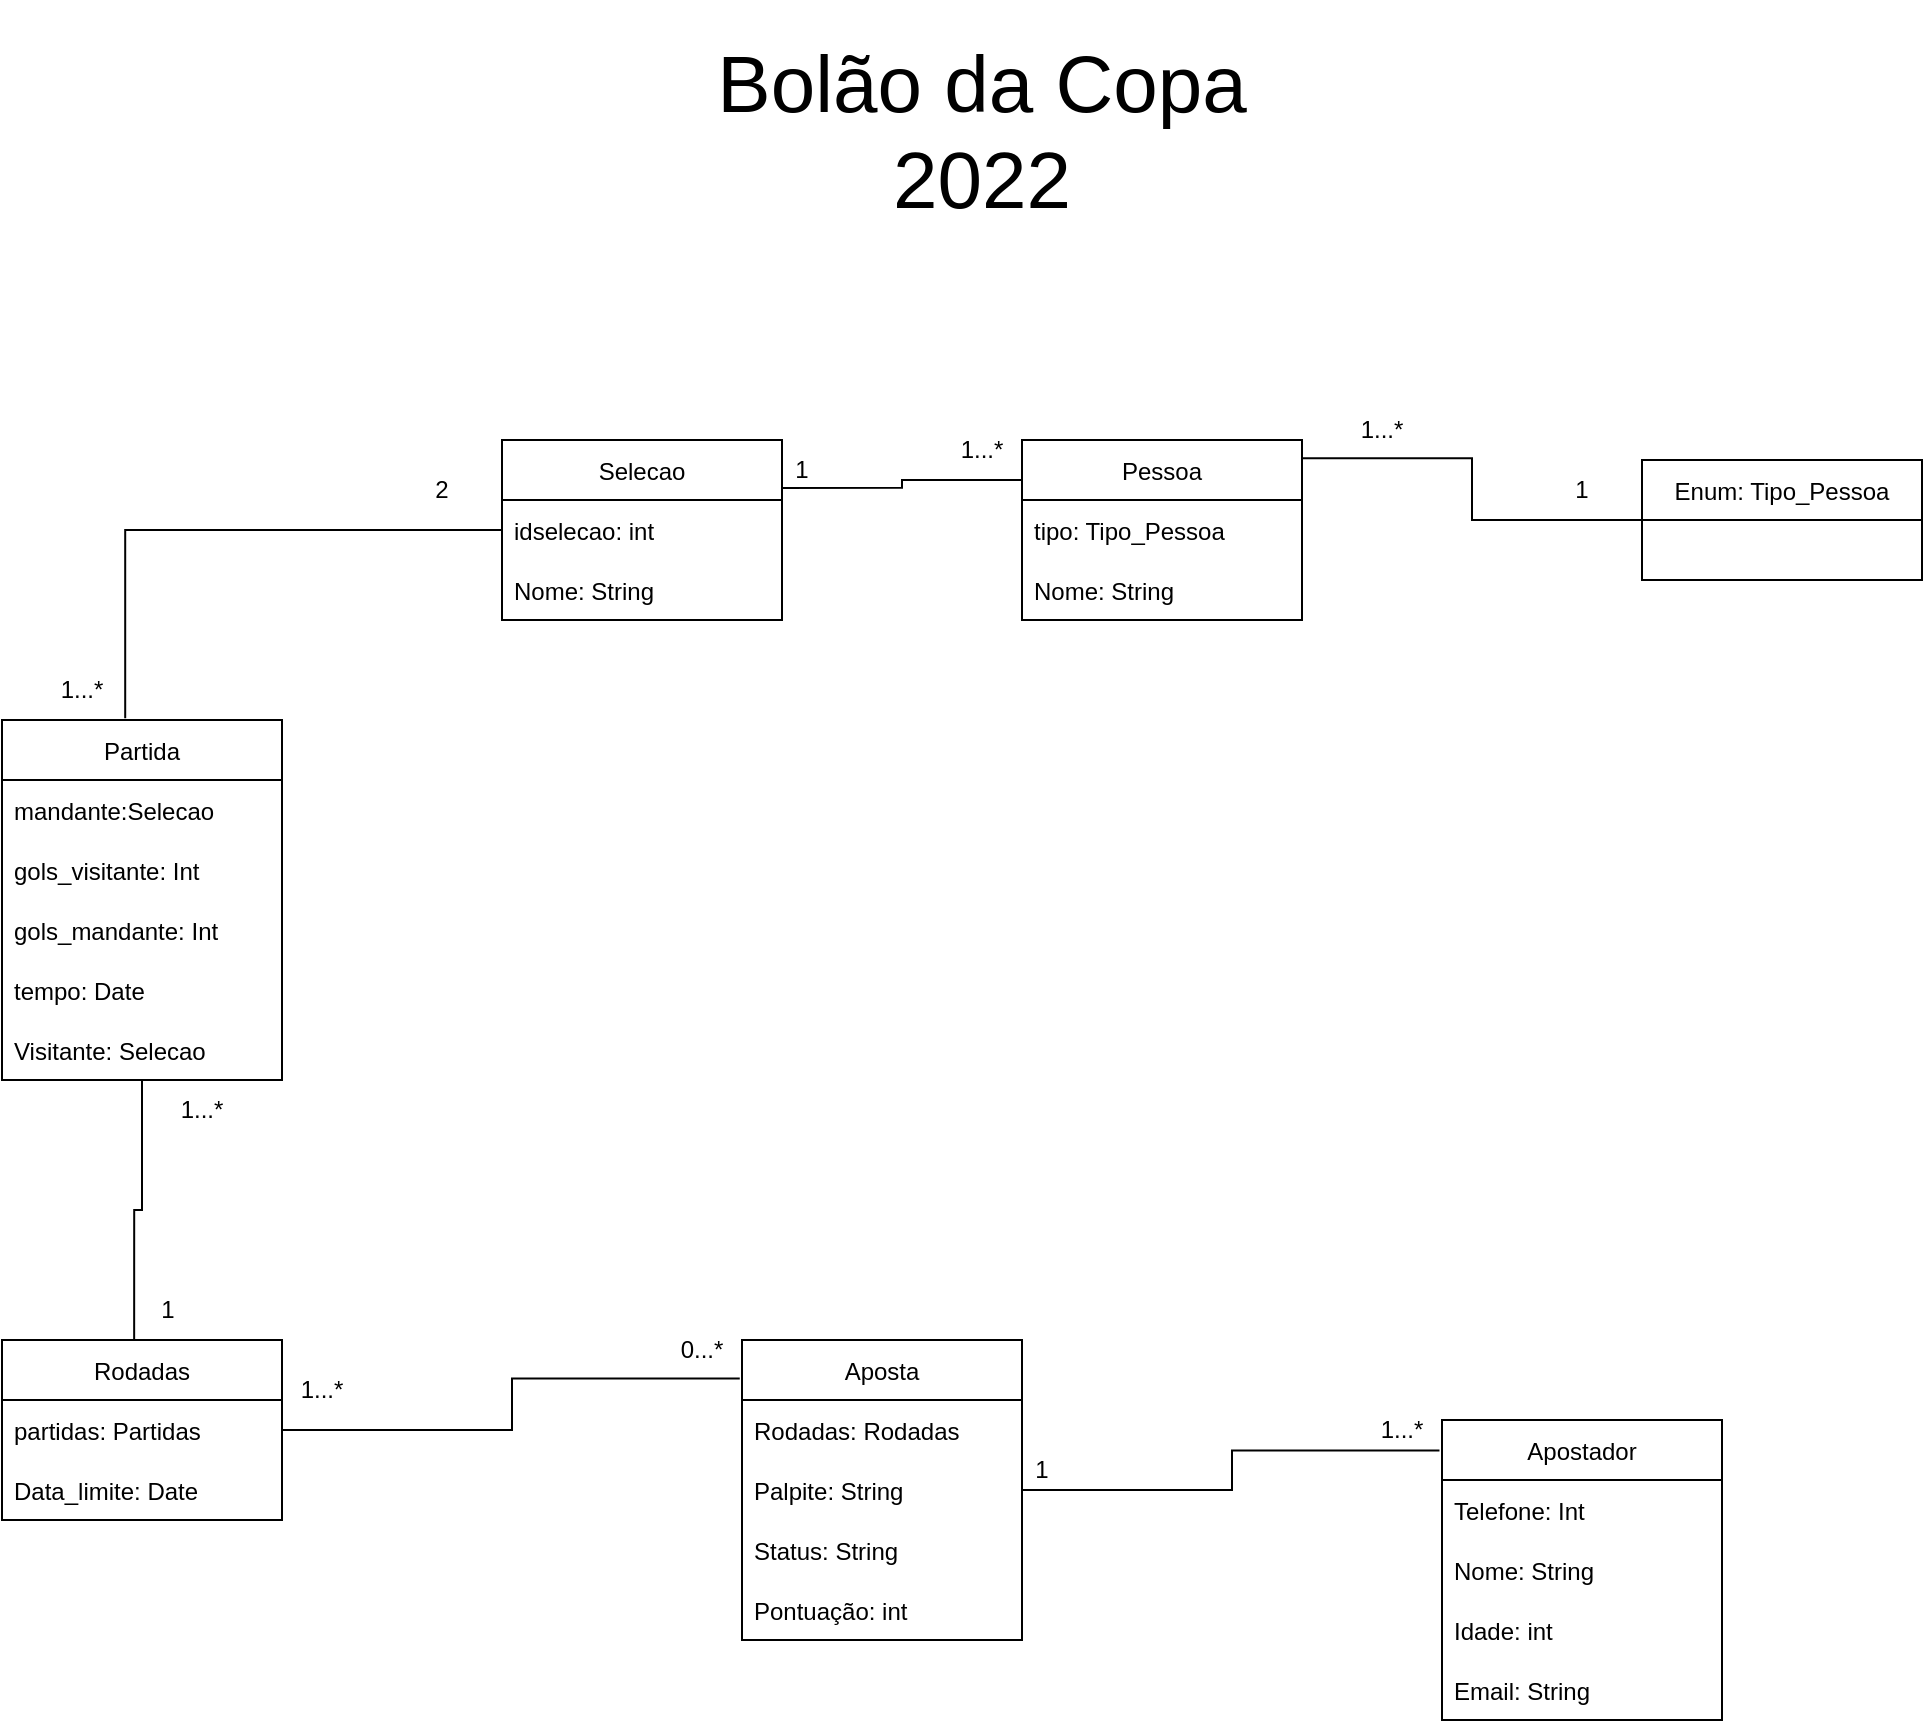 <mxfile version="20.4.1" type="device"><diagram id="xMcmaUjpvXj65JT8dohB" name="Página-1"><mxGraphModel dx="2378" dy="1330" grid="1" gridSize="10" guides="1" tooltips="1" connect="1" arrows="1" fold="1" page="1" pageScale="1" pageWidth="827" pageHeight="1169" math="0" shadow="0"><root><mxCell id="0"/><mxCell id="1" parent="0"/><mxCell id="QqRjpLnP8h8ostyqHZ8J-1" value="Bolão da Copa 2022" style="text;html=1;strokeColor=none;fillColor=none;align=center;verticalAlign=middle;whiteSpace=wrap;rounded=0;fontSize=40;" parent="1" vertex="1"><mxGeometry x="735" y="10" width="270" height="130" as="geometry"/></mxCell><mxCell id="TBMe3E_PgWegf8xdE-F_-21" value="" style="edgeStyle=orthogonalEdgeStyle;rounded=0;orthogonalLoop=1;jettySize=auto;html=1;endArrow=none;endFill=0;entryX=0;entryY=0.222;entryDx=0;entryDy=0;entryPerimeter=0;exitX=1;exitY=0.266;exitDx=0;exitDy=0;exitPerimeter=0;" edge="1" parent="1" source="QqRjpLnP8h8ostyqHZ8J-2" target="TBMe3E_PgWegf8xdE-F_-7"><mxGeometry relative="1" as="geometry"/></mxCell><mxCell id="TBMe3E_PgWegf8xdE-F_-25" style="edgeStyle=orthogonalEdgeStyle;rounded=0;orthogonalLoop=1;jettySize=auto;html=1;entryX=0.44;entryY=-0.005;entryDx=0;entryDy=0;entryPerimeter=0;endArrow=none;endFill=0;" edge="1" parent="1" source="QqRjpLnP8h8ostyqHZ8J-2" target="QqRjpLnP8h8ostyqHZ8J-6"><mxGeometry relative="1" as="geometry"/></mxCell><mxCell id="QqRjpLnP8h8ostyqHZ8J-2" value="Selecao" style="swimlane;fontStyle=0;childLayout=stackLayout;horizontal=1;startSize=30;horizontalStack=0;resizeParent=1;resizeParentMax=0;resizeLast=0;collapsible=1;marginBottom=0;fontSize=12;" parent="1" vertex="1"><mxGeometry x="630" y="230" width="140" height="90" as="geometry"/></mxCell><mxCell id="QqRjpLnP8h8ostyqHZ8J-3" value="idselecao: int" style="text;strokeColor=none;fillColor=none;align=left;verticalAlign=middle;spacingLeft=4;spacingRight=4;overflow=hidden;points=[[0,0.5],[1,0.5]];portConstraint=eastwest;rotatable=0;fontSize=12;" parent="QqRjpLnP8h8ostyqHZ8J-2" vertex="1"><mxGeometry y="30" width="140" height="30" as="geometry"/></mxCell><mxCell id="QqRjpLnP8h8ostyqHZ8J-4" value="Nome: String" style="text;strokeColor=none;fillColor=none;align=left;verticalAlign=middle;spacingLeft=4;spacingRight=4;overflow=hidden;points=[[0,0.5],[1,0.5]];portConstraint=eastwest;rotatable=0;fontSize=12;" parent="QqRjpLnP8h8ostyqHZ8J-2" vertex="1"><mxGeometry y="60" width="140" height="30" as="geometry"/></mxCell><mxCell id="TBMe3E_PgWegf8xdE-F_-28" style="edgeStyle=orthogonalEdgeStyle;rounded=0;orthogonalLoop=1;jettySize=auto;html=1;entryX=0.472;entryY=0.005;entryDx=0;entryDy=0;entryPerimeter=0;endArrow=none;endFill=0;" edge="1" parent="1" source="QqRjpLnP8h8ostyqHZ8J-6" target="TBMe3E_PgWegf8xdE-F_-1"><mxGeometry relative="1" as="geometry"/></mxCell><mxCell id="QqRjpLnP8h8ostyqHZ8J-6" value="Partida" style="swimlane;fontStyle=0;childLayout=stackLayout;horizontal=1;startSize=30;horizontalStack=0;resizeParent=1;resizeParentMax=0;resizeLast=0;collapsible=1;marginBottom=0;fontSize=12;" parent="1" vertex="1"><mxGeometry x="380" y="370" width="140" height="180" as="geometry"/></mxCell><mxCell id="QqRjpLnP8h8ostyqHZ8J-7" value="mandante:Selecao" style="text;strokeColor=none;fillColor=none;align=left;verticalAlign=middle;spacingLeft=4;spacingRight=4;overflow=hidden;points=[[0,0.5],[1,0.5]];portConstraint=eastwest;rotatable=0;fontSize=12;" parent="QqRjpLnP8h8ostyqHZ8J-6" vertex="1"><mxGeometry y="30" width="140" height="30" as="geometry"/></mxCell><mxCell id="QqRjpLnP8h8ostyqHZ8J-8" value="gols_visitante: Int" style="text;strokeColor=none;fillColor=none;align=left;verticalAlign=middle;spacingLeft=4;spacingRight=4;overflow=hidden;points=[[0,0.5],[1,0.5]];portConstraint=eastwest;rotatable=0;fontSize=12;" parent="QqRjpLnP8h8ostyqHZ8J-6" vertex="1"><mxGeometry y="60" width="140" height="30" as="geometry"/></mxCell><mxCell id="QqRjpLnP8h8ostyqHZ8J-9" value="gols_mandante: Int" style="text;strokeColor=none;fillColor=none;align=left;verticalAlign=middle;spacingLeft=4;spacingRight=4;overflow=hidden;points=[[0,0.5],[1,0.5]];portConstraint=eastwest;rotatable=0;fontSize=12;" parent="QqRjpLnP8h8ostyqHZ8J-6" vertex="1"><mxGeometry y="90" width="140" height="30" as="geometry"/></mxCell><mxCell id="QqRjpLnP8h8ostyqHZ8J-10" value="tempo: Date" style="text;strokeColor=none;fillColor=none;align=left;verticalAlign=middle;spacingLeft=4;spacingRight=4;overflow=hidden;points=[[0,0.5],[1,0.5]];portConstraint=eastwest;rotatable=0;fontSize=12;" parent="QqRjpLnP8h8ostyqHZ8J-6" vertex="1"><mxGeometry y="120" width="140" height="30" as="geometry"/></mxCell><mxCell id="QqRjpLnP8h8ostyqHZ8J-11" value="Visitante: Selecao" style="text;strokeColor=none;fillColor=none;align=left;verticalAlign=middle;spacingLeft=4;spacingRight=4;overflow=hidden;points=[[0,0.5],[1,0.5]];portConstraint=eastwest;rotatable=0;fontSize=12;" parent="QqRjpLnP8h8ostyqHZ8J-6" vertex="1"><mxGeometry y="150" width="140" height="30" as="geometry"/></mxCell><mxCell id="TBMe3E_PgWegf8xdE-F_-34" style="edgeStyle=orthogonalEdgeStyle;rounded=0;orthogonalLoop=1;jettySize=auto;html=1;entryX=-0.009;entryY=0.102;entryDx=0;entryDy=0;entryPerimeter=0;endArrow=none;endFill=0;" edge="1" parent="1" source="QqRjpLnP8h8ostyqHZ8J-12" target="QqRjpLnP8h8ostyqHZ8J-27"><mxGeometry relative="1" as="geometry"/></mxCell><mxCell id="QqRjpLnP8h8ostyqHZ8J-12" value="Aposta" style="swimlane;fontStyle=0;childLayout=stackLayout;horizontal=1;startSize=30;horizontalStack=0;resizeParent=1;resizeParentMax=0;resizeLast=0;collapsible=1;marginBottom=0;fontSize=12;" parent="1" vertex="1"><mxGeometry x="750" y="680" width="140" height="150" as="geometry"/></mxCell><mxCell id="QqRjpLnP8h8ostyqHZ8J-14" value="Rodadas: Rodadas" style="text;strokeColor=none;fillColor=none;align=left;verticalAlign=middle;spacingLeft=4;spacingRight=4;overflow=hidden;points=[[0,0.5],[1,0.5]];portConstraint=eastwest;rotatable=0;fontSize=12;" parent="QqRjpLnP8h8ostyqHZ8J-12" vertex="1"><mxGeometry y="30" width="140" height="30" as="geometry"/></mxCell><mxCell id="QqRjpLnP8h8ostyqHZ8J-16" value="Palpite: String" style="text;strokeColor=none;fillColor=none;align=left;verticalAlign=middle;spacingLeft=4;spacingRight=4;overflow=hidden;points=[[0,0.5],[1,0.5]];portConstraint=eastwest;rotatable=0;fontSize=12;" parent="QqRjpLnP8h8ostyqHZ8J-12" vertex="1"><mxGeometry y="60" width="140" height="30" as="geometry"/></mxCell><mxCell id="QqRjpLnP8h8ostyqHZ8J-17" value="Status: String" style="text;strokeColor=none;fillColor=none;align=left;verticalAlign=middle;spacingLeft=4;spacingRight=4;overflow=hidden;points=[[0,0.5],[1,0.5]];portConstraint=eastwest;rotatable=0;fontSize=12;" parent="QqRjpLnP8h8ostyqHZ8J-12" vertex="1"><mxGeometry y="90" width="140" height="30" as="geometry"/></mxCell><mxCell id="QqRjpLnP8h8ostyqHZ8J-39" value="Pontuação: int " style="text;strokeColor=none;fillColor=none;align=left;verticalAlign=middle;spacingLeft=4;spacingRight=4;overflow=hidden;points=[[0,0.5],[1,0.5]];portConstraint=eastwest;rotatable=0;fontSize=12;" parent="QqRjpLnP8h8ostyqHZ8J-12" vertex="1"><mxGeometry y="120" width="140" height="30" as="geometry"/></mxCell><mxCell id="QqRjpLnP8h8ostyqHZ8J-27" value="Apostador" style="swimlane;fontStyle=0;childLayout=stackLayout;horizontal=1;startSize=30;horizontalStack=0;resizeParent=1;resizeParentMax=0;resizeLast=0;collapsible=1;marginBottom=0;fontSize=12;" parent="1" vertex="1"><mxGeometry x="1100" y="720" width="140" height="150" as="geometry"/></mxCell><mxCell id="QqRjpLnP8h8ostyqHZ8J-28" value="Telefone: Int" style="text;strokeColor=none;fillColor=none;align=left;verticalAlign=middle;spacingLeft=4;spacingRight=4;overflow=hidden;points=[[0,0.5],[1,0.5]];portConstraint=eastwest;rotatable=0;fontSize=12;" parent="QqRjpLnP8h8ostyqHZ8J-27" vertex="1"><mxGeometry y="30" width="140" height="30" as="geometry"/></mxCell><mxCell id="QqRjpLnP8h8ostyqHZ8J-29" value="Nome: String" style="text;strokeColor=none;fillColor=none;align=left;verticalAlign=middle;spacingLeft=4;spacingRight=4;overflow=hidden;points=[[0,0.5],[1,0.5]];portConstraint=eastwest;rotatable=0;fontSize=12;" parent="QqRjpLnP8h8ostyqHZ8J-27" vertex="1"><mxGeometry y="60" width="140" height="30" as="geometry"/></mxCell><mxCell id="QqRjpLnP8h8ostyqHZ8J-30" value="Idade: int" style="text;strokeColor=none;fillColor=none;align=left;verticalAlign=middle;spacingLeft=4;spacingRight=4;overflow=hidden;points=[[0,0.5],[1,0.5]];portConstraint=eastwest;rotatable=0;fontSize=12;" parent="QqRjpLnP8h8ostyqHZ8J-27" vertex="1"><mxGeometry y="90" width="140" height="30" as="geometry"/></mxCell><mxCell id="QqRjpLnP8h8ostyqHZ8J-31" value="Email: String" style="text;strokeColor=none;fillColor=none;align=left;verticalAlign=middle;spacingLeft=4;spacingRight=4;overflow=hidden;points=[[0,0.5],[1,0.5]];portConstraint=eastwest;rotatable=0;fontSize=12;" parent="QqRjpLnP8h8ostyqHZ8J-27" vertex="1"><mxGeometry y="120" width="140" height="30" as="geometry"/></mxCell><mxCell id="TBMe3E_PgWegf8xdE-F_-1" value="Rodadas" style="swimlane;fontStyle=0;childLayout=stackLayout;horizontal=1;startSize=30;horizontalStack=0;resizeParent=1;resizeParentMax=0;resizeLast=0;collapsible=1;marginBottom=0;fontSize=12;" vertex="1" parent="1"><mxGeometry x="380" y="680" width="140" height="90" as="geometry"/></mxCell><mxCell id="TBMe3E_PgWegf8xdE-F_-2" value="partidas: Partidas" style="text;strokeColor=none;fillColor=none;align=left;verticalAlign=middle;spacingLeft=4;spacingRight=4;overflow=hidden;points=[[0,0.5],[1,0.5]];portConstraint=eastwest;rotatable=0;fontSize=12;" vertex="1" parent="TBMe3E_PgWegf8xdE-F_-1"><mxGeometry y="30" width="140" height="30" as="geometry"/></mxCell><mxCell id="TBMe3E_PgWegf8xdE-F_-3" value="Data_limite: Date" style="text;strokeColor=none;fillColor=none;align=left;verticalAlign=middle;spacingLeft=4;spacingRight=4;overflow=hidden;points=[[0,0.5],[1,0.5]];portConstraint=eastwest;rotatable=0;fontSize=12;" vertex="1" parent="TBMe3E_PgWegf8xdE-F_-1"><mxGeometry y="60" width="140" height="30" as="geometry"/></mxCell><mxCell id="TBMe3E_PgWegf8xdE-F_-7" value="Pessoa" style="swimlane;fontStyle=0;childLayout=stackLayout;horizontal=1;startSize=30;horizontalStack=0;resizeParent=1;resizeParentMax=0;resizeLast=0;collapsible=1;marginBottom=0;fontSize=12;" vertex="1" parent="1"><mxGeometry x="890" y="230" width="140" height="90" as="geometry"/></mxCell><mxCell id="TBMe3E_PgWegf8xdE-F_-8" value="tipo: Tipo_Pessoa" style="text;strokeColor=none;fillColor=none;align=left;verticalAlign=middle;spacingLeft=4;spacingRight=4;overflow=hidden;points=[[0,0.5],[1,0.5]];portConstraint=eastwest;rotatable=0;fontSize=12;" vertex="1" parent="TBMe3E_PgWegf8xdE-F_-7"><mxGeometry y="30" width="140" height="30" as="geometry"/></mxCell><mxCell id="TBMe3E_PgWegf8xdE-F_-9" value="Nome: String" style="text;strokeColor=none;fillColor=none;align=left;verticalAlign=middle;spacingLeft=4;spacingRight=4;overflow=hidden;points=[[0,0.5],[1,0.5]];portConstraint=eastwest;rotatable=0;fontSize=12;" vertex="1" parent="TBMe3E_PgWegf8xdE-F_-7"><mxGeometry y="60" width="140" height="30" as="geometry"/></mxCell><mxCell id="TBMe3E_PgWegf8xdE-F_-16" style="edgeStyle=orthogonalEdgeStyle;rounded=0;orthogonalLoop=1;jettySize=auto;html=1;exitX=0;exitY=0.5;exitDx=0;exitDy=0;entryX=0.998;entryY=0.101;entryDx=0;entryDy=0;entryPerimeter=0;endArrow=none;endFill=0;" edge="1" parent="1" source="TBMe3E_PgWegf8xdE-F_-10" target="TBMe3E_PgWegf8xdE-F_-7"><mxGeometry relative="1" as="geometry"/></mxCell><mxCell id="TBMe3E_PgWegf8xdE-F_-10" value="Enum: Tipo_Pessoa" style="swimlane;fontStyle=0;childLayout=stackLayout;horizontal=1;startSize=30;horizontalStack=0;resizeParent=1;resizeParentMax=0;resizeLast=0;collapsible=1;marginBottom=0;fontSize=12;" vertex="1" parent="1"><mxGeometry x="1200" y="240" width="140" height="60" as="geometry"/></mxCell><mxCell id="TBMe3E_PgWegf8xdE-F_-17" value="1...*" style="text;html=1;strokeColor=none;fillColor=none;align=center;verticalAlign=middle;whiteSpace=wrap;rounded=0;" vertex="1" parent="1"><mxGeometry x="1040" y="210" width="60" height="30" as="geometry"/></mxCell><mxCell id="TBMe3E_PgWegf8xdE-F_-19" value="1" style="text;html=1;strokeColor=none;fillColor=none;align=center;verticalAlign=middle;whiteSpace=wrap;rounded=0;" vertex="1" parent="1"><mxGeometry x="1140" y="240" width="60" height="30" as="geometry"/></mxCell><mxCell id="TBMe3E_PgWegf8xdE-F_-23" value="1...*" style="text;html=1;strokeColor=none;fillColor=none;align=center;verticalAlign=middle;whiteSpace=wrap;rounded=0;" vertex="1" parent="1"><mxGeometry x="840" y="220" width="60" height="30" as="geometry"/></mxCell><mxCell id="TBMe3E_PgWegf8xdE-F_-24" value="1" style="text;html=1;strokeColor=none;fillColor=none;align=center;verticalAlign=middle;whiteSpace=wrap;rounded=0;" vertex="1" parent="1"><mxGeometry x="750" y="230" width="60" height="30" as="geometry"/></mxCell><mxCell id="TBMe3E_PgWegf8xdE-F_-26" value="2" style="text;html=1;strokeColor=none;fillColor=none;align=center;verticalAlign=middle;whiteSpace=wrap;rounded=0;" vertex="1" parent="1"><mxGeometry x="570" y="240" width="60" height="30" as="geometry"/></mxCell><mxCell id="TBMe3E_PgWegf8xdE-F_-27" value="1...*" style="text;html=1;strokeColor=none;fillColor=none;align=center;verticalAlign=middle;whiteSpace=wrap;rounded=0;" vertex="1" parent="1"><mxGeometry x="390" y="340" width="60" height="30" as="geometry"/></mxCell><mxCell id="TBMe3E_PgWegf8xdE-F_-29" value="1...*" style="text;html=1;strokeColor=none;fillColor=none;align=center;verticalAlign=middle;whiteSpace=wrap;rounded=0;" vertex="1" parent="1"><mxGeometry x="450" y="550" width="60" height="30" as="geometry"/></mxCell><mxCell id="TBMe3E_PgWegf8xdE-F_-30" value="1" style="text;html=1;strokeColor=none;fillColor=none;align=center;verticalAlign=middle;whiteSpace=wrap;rounded=0;" vertex="1" parent="1"><mxGeometry x="433" y="650" width="60" height="30" as="geometry"/></mxCell><mxCell id="TBMe3E_PgWegf8xdE-F_-31" style="edgeStyle=orthogonalEdgeStyle;rounded=0;orthogonalLoop=1;jettySize=auto;html=1;endArrow=none;endFill=0;entryX=-0.008;entryY=0.128;entryDx=0;entryDy=0;entryPerimeter=0;" edge="1" parent="1" source="TBMe3E_PgWegf8xdE-F_-2" target="QqRjpLnP8h8ostyqHZ8J-12"><mxGeometry relative="1" as="geometry"><mxPoint x="730" y="720" as="targetPoint"/></mxGeometry></mxCell><mxCell id="TBMe3E_PgWegf8xdE-F_-32" value="0...*" style="text;html=1;strokeColor=none;fillColor=none;align=center;verticalAlign=middle;whiteSpace=wrap;rounded=0;" vertex="1" parent="1"><mxGeometry x="700" y="670" width="60" height="30" as="geometry"/></mxCell><mxCell id="TBMe3E_PgWegf8xdE-F_-33" value="1...*" style="text;html=1;strokeColor=none;fillColor=none;align=center;verticalAlign=middle;whiteSpace=wrap;rounded=0;" vertex="1" parent="1"><mxGeometry x="510" y="690" width="60" height="30" as="geometry"/></mxCell><mxCell id="TBMe3E_PgWegf8xdE-F_-35" value="1" style="text;html=1;strokeColor=none;fillColor=none;align=center;verticalAlign=middle;whiteSpace=wrap;rounded=0;" vertex="1" parent="1"><mxGeometry x="870" y="730" width="60" height="30" as="geometry"/></mxCell><mxCell id="TBMe3E_PgWegf8xdE-F_-36" value="1...*" style="text;html=1;strokeColor=none;fillColor=none;align=center;verticalAlign=middle;whiteSpace=wrap;rounded=0;" vertex="1" parent="1"><mxGeometry x="1050" y="710" width="60" height="30" as="geometry"/></mxCell></root></mxGraphModel></diagram></mxfile>